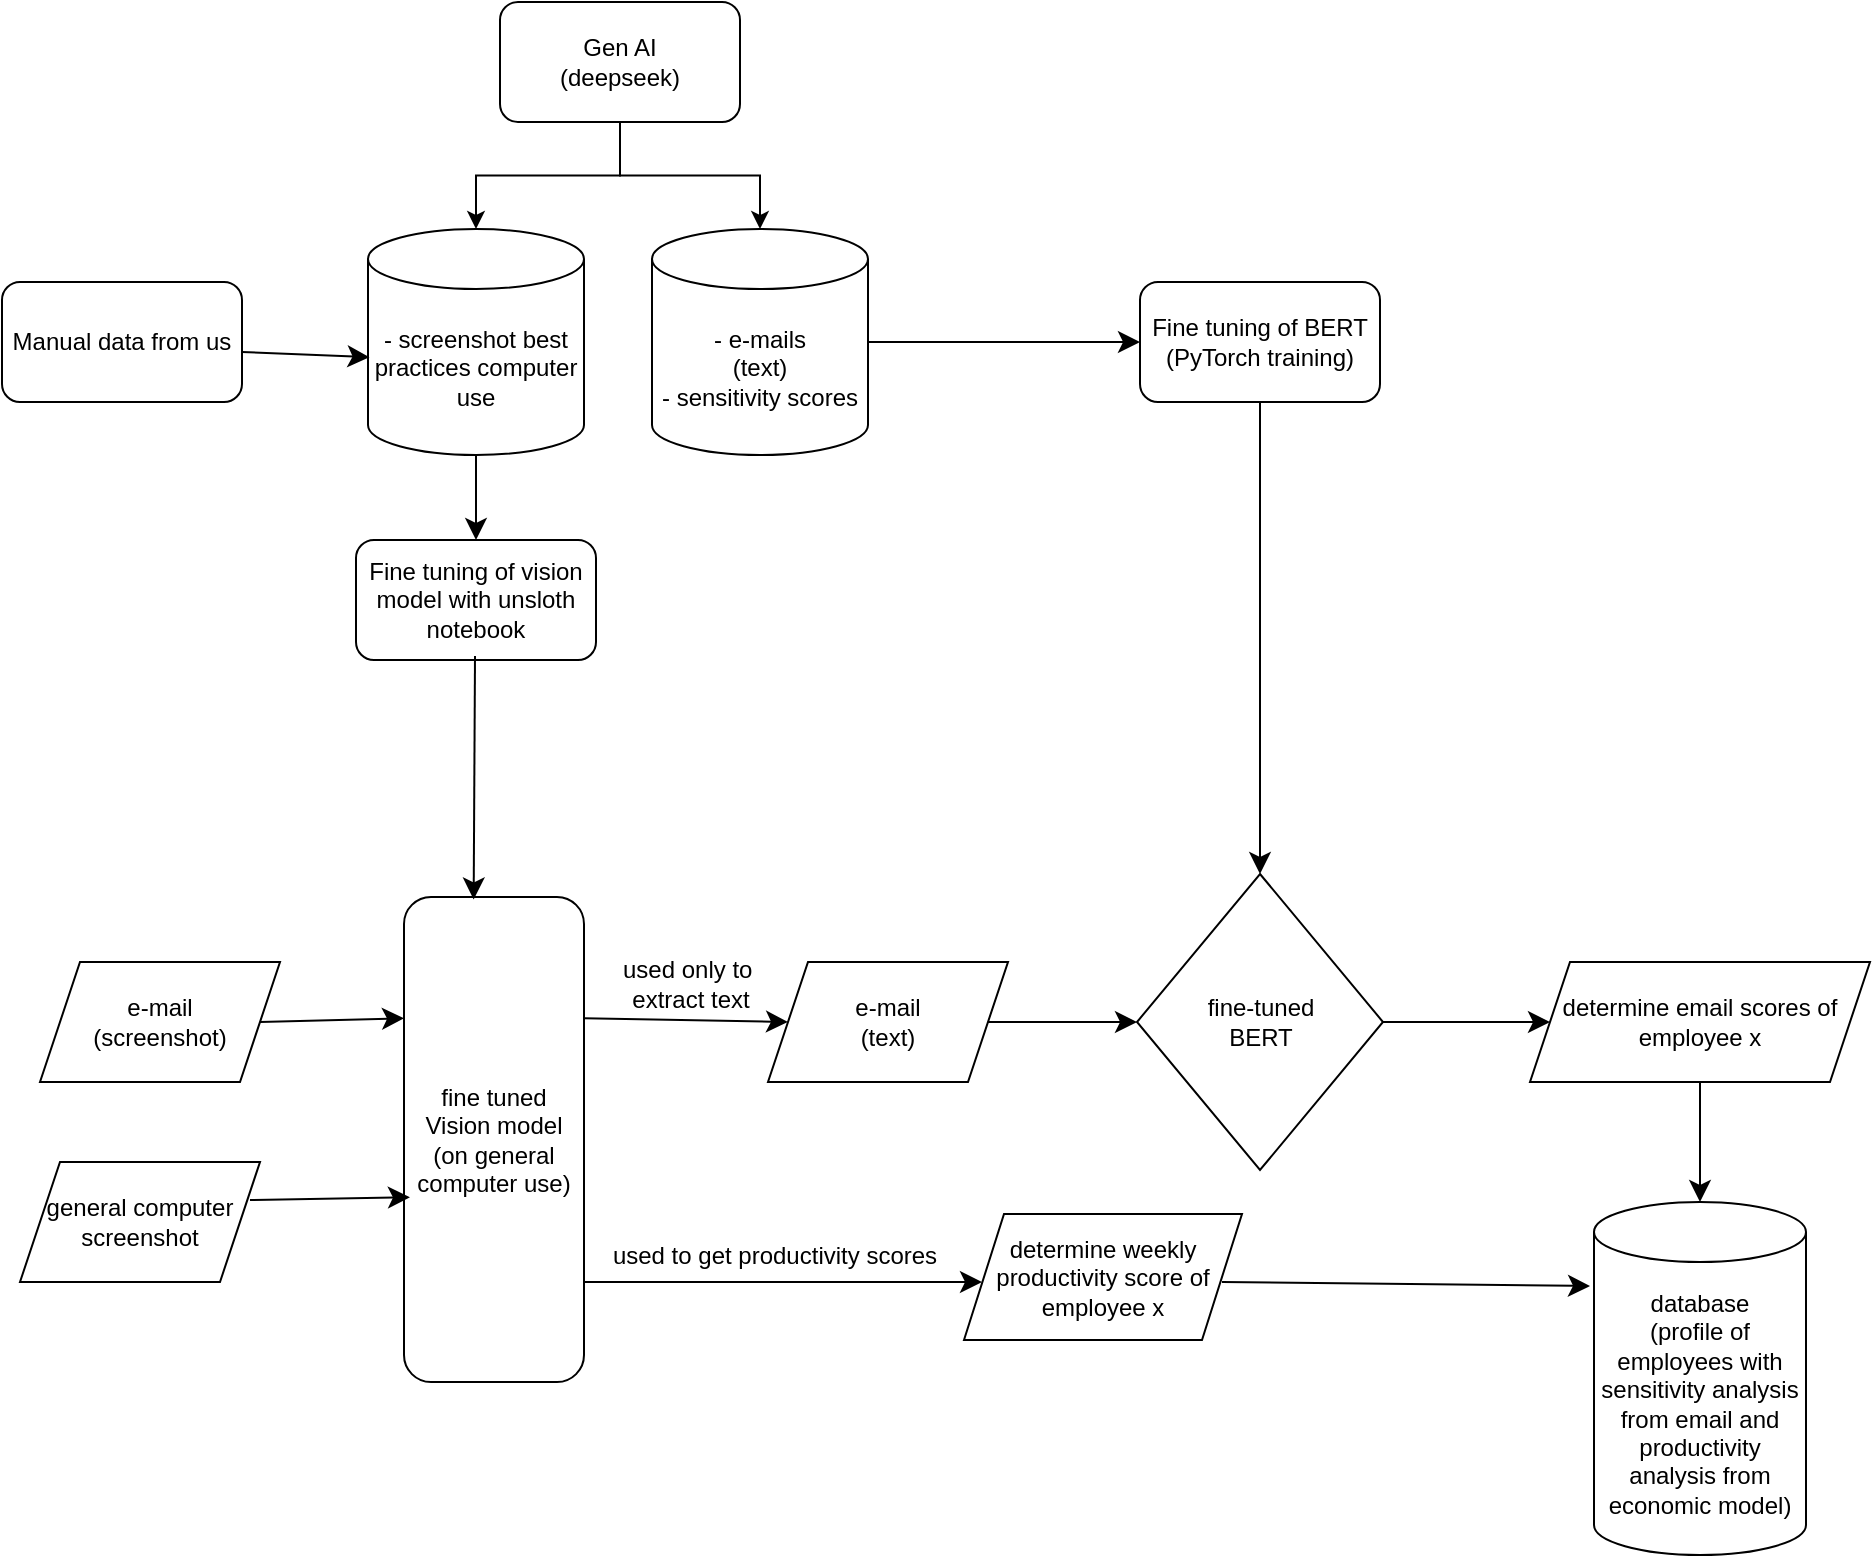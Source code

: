 <mxfile version="26.0.10">
  <diagram name="Page-1" id="Xd_v0qLZILoLZXpPPBsT">
    <mxGraphModel dx="2711" dy="1255" grid="0" gridSize="10" guides="1" tooltips="1" connect="1" arrows="1" fold="1" page="0" pageScale="1" pageWidth="827" pageHeight="1169" math="0" shadow="0">
      <root>
        <mxCell id="0" />
        <mxCell id="1" parent="0" />
        <mxCell id="SDC2UrADh2dyTHGClG3e-12" style="edgeStyle=orthogonalEdgeStyle;rounded=0;orthogonalLoop=1;jettySize=auto;html=1;exitX=0.5;exitY=1;exitDx=0;exitDy=0;" edge="1" parent="1" source="dn49l2DXKdN8Z0686AND-2" target="SDC2UrADh2dyTHGClG3e-10">
          <mxGeometry relative="1" as="geometry" />
        </mxCell>
        <mxCell id="SDC2UrADh2dyTHGClG3e-13" style="edgeStyle=orthogonalEdgeStyle;rounded=0;orthogonalLoop=1;jettySize=auto;html=1;exitX=0.5;exitY=1;exitDx=0;exitDy=0;" edge="1" parent="1" source="dn49l2DXKdN8Z0686AND-2" target="dn49l2DXKdN8Z0686AND-4">
          <mxGeometry relative="1" as="geometry" />
        </mxCell>
        <mxCell id="dn49l2DXKdN8Z0686AND-2" value="Gen AI&lt;br&gt;(deepseek)" style="rounded=1;whiteSpace=wrap;html=1;" parent="1" vertex="1">
          <mxGeometry x="-116" y="-118" width="120" height="60" as="geometry" />
        </mxCell>
        <mxCell id="dn49l2DXKdN8Z0686AND-4" value="&lt;div&gt;- e-mails&lt;/div&gt;&lt;div&gt;(text)&lt;/div&gt;&lt;div&gt;- sensitivity scores&lt;/div&gt;" style="shape=cylinder3;whiteSpace=wrap;html=1;boundedLbl=1;backgroundOutline=1;size=15;" parent="1" vertex="1">
          <mxGeometry x="-40" y="-4.5" width="108" height="113" as="geometry" />
        </mxCell>
        <mxCell id="dn49l2DXKdN8Z0686AND-11" value="Fine tuning of BERT&lt;br&gt;(PyTorch training)" style="rounded=1;whiteSpace=wrap;html=1;" parent="1" vertex="1">
          <mxGeometry x="204" y="22" width="120" height="60" as="geometry" />
        </mxCell>
        <mxCell id="dn49l2DXKdN8Z0686AND-12" value="" style="endArrow=classic;html=1;rounded=0;fontSize=12;startSize=8;endSize=8;curved=1;exitX=1;exitY=0.5;exitDx=0;exitDy=0;exitPerimeter=0;entryX=0;entryY=0.5;entryDx=0;entryDy=0;" parent="1" source="dn49l2DXKdN8Z0686AND-4" target="dn49l2DXKdN8Z0686AND-11" edge="1">
          <mxGeometry width="50" height="50" relative="1" as="geometry">
            <mxPoint x="175" y="224" as="sourcePoint" />
            <mxPoint x="225" y="174" as="targetPoint" />
          </mxGeometry>
        </mxCell>
        <mxCell id="dn49l2DXKdN8Z0686AND-13" value="e-mail&lt;br&gt;(text)" style="shape=parallelogram;perimeter=parallelogramPerimeter;whiteSpace=wrap;html=1;fixedSize=1;" parent="1" vertex="1">
          <mxGeometry x="18" y="362" width="120" height="60" as="geometry" />
        </mxCell>
        <mxCell id="dn49l2DXKdN8Z0686AND-14" value="" style="endArrow=classic;html=1;rounded=0;fontSize=12;startSize=8;endSize=8;curved=1;exitX=1;exitY=0.5;exitDx=0;exitDy=0;entryX=0;entryY=0.5;entryDx=0;entryDy=0;" parent="1" source="dn49l2DXKdN8Z0686AND-13" target="dn49l2DXKdN8Z0686AND-19" edge="1">
          <mxGeometry width="50" height="50" relative="1" as="geometry">
            <mxPoint x="466" y="411.5" as="sourcePoint" />
            <mxPoint x="472" y="415" as="targetPoint" />
          </mxGeometry>
        </mxCell>
        <mxCell id="dn49l2DXKdN8Z0686AND-17" value="&lt;div&gt;database&lt;/div&gt;&lt;div&gt;(profile of employees with sensitivity analysis from email and productivity analysis from economic model)&lt;br&gt;&lt;/div&gt;" style="shape=cylinder3;whiteSpace=wrap;html=1;boundedLbl=1;backgroundOutline=1;size=15;" parent="1" vertex="1">
          <mxGeometry x="431" y="482" width="106" height="176.5" as="geometry" />
        </mxCell>
        <mxCell id="dn49l2DXKdN8Z0686AND-18" value="" style="endArrow=classic;html=1;rounded=0;fontSize=12;startSize=8;endSize=8;curved=1;exitX=0.5;exitY=1;exitDx=0;exitDy=0;entryX=0.5;entryY=0;entryDx=0;entryDy=0;entryPerimeter=0;" parent="1" source="dn49l2DXKdN8Z0686AND-21" target="dn49l2DXKdN8Z0686AND-17" edge="1">
          <mxGeometry width="50" height="50" relative="1" as="geometry">
            <mxPoint x="484" y="288.5" as="sourcePoint" />
            <mxPoint x="534" y="238.5" as="targetPoint" />
          </mxGeometry>
        </mxCell>
        <mxCell id="dn49l2DXKdN8Z0686AND-19" value="&lt;div&gt;fine-tuned&lt;/div&gt;&lt;div&gt;BERT&lt;/div&gt;" style="rhombus;whiteSpace=wrap;html=1;" parent="1" vertex="1">
          <mxGeometry x="202.5" y="318" width="123" height="148" as="geometry" />
        </mxCell>
        <mxCell id="dn49l2DXKdN8Z0686AND-20" value="" style="endArrow=classic;html=1;rounded=0;fontSize=12;startSize=8;endSize=8;curved=1;exitX=0.5;exitY=1;exitDx=0;exitDy=0;entryX=0.5;entryY=0;entryDx=0;entryDy=0;" parent="1" source="dn49l2DXKdN8Z0686AND-11" target="dn49l2DXKdN8Z0686AND-19" edge="1">
          <mxGeometry width="50" height="50" relative="1" as="geometry">
            <mxPoint x="175" y="224" as="sourcePoint" />
            <mxPoint x="225" y="174" as="targetPoint" />
          </mxGeometry>
        </mxCell>
        <mxCell id="dn49l2DXKdN8Z0686AND-21" value="&lt;div&gt;determine email scores of employee x&lt;/div&gt;" style="shape=parallelogram;perimeter=parallelogramPerimeter;whiteSpace=wrap;html=1;fixedSize=1;" parent="1" vertex="1">
          <mxGeometry x="399" y="362" width="170" height="60" as="geometry" />
        </mxCell>
        <mxCell id="dn49l2DXKdN8Z0686AND-22" value="" style="endArrow=classic;html=1;rounded=0;fontSize=12;startSize=8;endSize=8;curved=1;exitX=1;exitY=0.5;exitDx=0;exitDy=0;entryX=0;entryY=0.5;entryDx=0;entryDy=0;" parent="1" source="dn49l2DXKdN8Z0686AND-19" target="dn49l2DXKdN8Z0686AND-21" edge="1">
          <mxGeometry width="50" height="50" relative="1" as="geometry">
            <mxPoint x="175" y="224" as="sourcePoint" />
            <mxPoint x="225" y="174" as="targetPoint" />
          </mxGeometry>
        </mxCell>
        <mxCell id="dn49l2DXKdN8Z0686AND-23" value="e-mail&lt;br&gt;(screenshot)" style="shape=parallelogram;perimeter=parallelogramPerimeter;whiteSpace=wrap;html=1;fixedSize=1;" parent="1" vertex="1">
          <mxGeometry x="-346" y="362" width="120" height="60" as="geometry" />
        </mxCell>
        <mxCell id="dn49l2DXKdN8Z0686AND-24" value="" style="endArrow=classic;html=1;rounded=0;fontSize=12;startSize=8;endSize=8;curved=1;exitX=1;exitY=0.5;exitDx=0;exitDy=0;entryX=0;entryY=0.25;entryDx=0;entryDy=0;" parent="1" source="dn49l2DXKdN8Z0686AND-23" target="dn49l2DXKdN8Z0686AND-25" edge="1">
          <mxGeometry width="50" height="50" relative="1" as="geometry">
            <mxPoint x="165" y="337" as="sourcePoint" />
            <mxPoint x="-187" y="426" as="targetPoint" />
          </mxGeometry>
        </mxCell>
        <mxCell id="dn49l2DXKdN8Z0686AND-25" value="&lt;span style=&quot;background-color: transparent; color: light-dark(rgb(0, 0, 0), rgb(255, 255, 255));&quot;&gt;fine tuned Vision model&lt;/span&gt;&lt;div&gt;&lt;span style=&quot;background-color: transparent; color: light-dark(rgb(0, 0, 0), rgb(255, 255, 255));&quot;&gt;(on general computer use)&lt;/span&gt;&lt;/div&gt;" style="rounded=1;whiteSpace=wrap;html=1;" parent="1" vertex="1">
          <mxGeometry x="-164" y="329.5" width="90" height="242.5" as="geometry" />
        </mxCell>
        <mxCell id="dn49l2DXKdN8Z0686AND-26" value="" style="endArrow=classic;html=1;rounded=0;fontSize=12;startSize=8;endSize=8;curved=1;exitX=1;exitY=0.25;exitDx=0;exitDy=0;entryX=0;entryY=0.5;entryDx=0;entryDy=0;" parent="1" source="dn49l2DXKdN8Z0686AND-25" target="dn49l2DXKdN8Z0686AND-13" edge="1">
          <mxGeometry width="50" height="50" relative="1" as="geometry">
            <mxPoint x="149" y="266" as="sourcePoint" />
            <mxPoint x="195" y="218" as="targetPoint" />
          </mxGeometry>
        </mxCell>
        <mxCell id="SDC2UrADh2dyTHGClG3e-1" value="general computer&lt;div&gt;screenshot&lt;/div&gt;" style="shape=parallelogram;perimeter=parallelogramPerimeter;whiteSpace=wrap;html=1;fixedSize=1;" vertex="1" parent="1">
          <mxGeometry x="-356" y="462" width="120" height="60" as="geometry" />
        </mxCell>
        <mxCell id="SDC2UrADh2dyTHGClG3e-2" value="" style="endArrow=classic;html=1;rounded=0;fontSize=12;startSize=8;endSize=8;curved=1;exitX=1;exitY=0.5;exitDx=0;exitDy=0;entryX=0.033;entryY=0.619;entryDx=0;entryDy=0;entryPerimeter=0;" edge="1" parent="1" target="dn49l2DXKdN8Z0686AND-25">
          <mxGeometry width="50" height="50" relative="1" as="geometry">
            <mxPoint x="-241" y="481" as="sourcePoint" />
            <mxPoint x="-169" y="479" as="targetPoint" />
          </mxGeometry>
        </mxCell>
        <mxCell id="SDC2UrADh2dyTHGClG3e-4" value="" style="endArrow=classic;html=1;rounded=0;fontSize=12;startSize=8;endSize=8;curved=1;exitX=1;exitY=0.25;exitDx=0;exitDy=0;" edge="1" parent="1">
          <mxGeometry width="50" height="50" relative="1" as="geometry">
            <mxPoint x="-74" y="522" as="sourcePoint" />
            <mxPoint x="125" y="522" as="targetPoint" />
          </mxGeometry>
        </mxCell>
        <mxCell id="SDC2UrADh2dyTHGClG3e-5" value="&lt;div&gt;determine weekly productivity score of employee x&lt;/div&gt;" style="shape=parallelogram;perimeter=parallelogramPerimeter;whiteSpace=wrap;html=1;fixedSize=1;" vertex="1" parent="1">
          <mxGeometry x="116" y="488" width="139" height="63" as="geometry" />
        </mxCell>
        <mxCell id="SDC2UrADh2dyTHGClG3e-6" value="" style="endArrow=classic;html=1;rounded=0;fontSize=12;startSize=8;endSize=8;curved=1;exitX=1;exitY=0.25;exitDx=0;exitDy=0;" edge="1" parent="1">
          <mxGeometry width="50" height="50" relative="1" as="geometry">
            <mxPoint x="245" y="522" as="sourcePoint" />
            <mxPoint x="429" y="524" as="targetPoint" />
          </mxGeometry>
        </mxCell>
        <mxCell id="SDC2UrADh2dyTHGClG3e-7" value="used only to&amp;nbsp;&lt;div&gt;extract text&lt;/div&gt;" style="text;html=1;align=center;verticalAlign=middle;resizable=0;points=[];autosize=1;strokeColor=none;fillColor=none;" vertex="1" parent="1">
          <mxGeometry x="-64" y="352" width="86" height="41" as="geometry" />
        </mxCell>
        <mxCell id="SDC2UrADh2dyTHGClG3e-8" value="used to get productivity scores" style="text;html=1;align=center;verticalAlign=middle;resizable=0;points=[];autosize=1;strokeColor=none;fillColor=none;" vertex="1" parent="1">
          <mxGeometry x="-69" y="496" width="180" height="26" as="geometry" />
        </mxCell>
        <mxCell id="SDC2UrADh2dyTHGClG3e-10" value="&lt;div&gt;- screenshot best practices computer use&lt;/div&gt;" style="shape=cylinder3;whiteSpace=wrap;html=1;boundedLbl=1;backgroundOutline=1;size=15;" vertex="1" parent="1">
          <mxGeometry x="-182" y="-4.5" width="108" height="113" as="geometry" />
        </mxCell>
        <mxCell id="SDC2UrADh2dyTHGClG3e-14" value="Manual data from us" style="rounded=1;whiteSpace=wrap;html=1;" vertex="1" parent="1">
          <mxGeometry x="-365" y="22" width="120" height="60" as="geometry" />
        </mxCell>
        <mxCell id="SDC2UrADh2dyTHGClG3e-15" value="" style="endArrow=classic;html=1;rounded=0;fontSize=12;startSize=8;endSize=8;curved=1;exitX=1;exitY=0.5;exitDx=0;exitDy=0;exitPerimeter=0;entryX=0.007;entryY=0.567;entryDx=0;entryDy=0;entryPerimeter=0;" edge="1" parent="1" target="SDC2UrADh2dyTHGClG3e-10">
          <mxGeometry width="50" height="50" relative="1" as="geometry">
            <mxPoint x="-245" y="57" as="sourcePoint" />
            <mxPoint x="-109" y="57" as="targetPoint" />
          </mxGeometry>
        </mxCell>
        <mxCell id="SDC2UrADh2dyTHGClG3e-16" value="Fine tuning of vision model with unsloth notebook" style="rounded=1;whiteSpace=wrap;html=1;" vertex="1" parent="1">
          <mxGeometry x="-188" y="151" width="120" height="60" as="geometry" />
        </mxCell>
        <mxCell id="SDC2UrADh2dyTHGClG3e-17" value="" style="endArrow=classic;html=1;rounded=0;fontSize=12;startSize=8;endSize=8;curved=1;exitX=0.5;exitY=1;exitDx=0;exitDy=0;exitPerimeter=0;entryX=0.5;entryY=0;entryDx=0;entryDy=0;" edge="1" parent="1" source="SDC2UrADh2dyTHGClG3e-10" target="SDC2UrADh2dyTHGClG3e-16">
          <mxGeometry width="50" height="50" relative="1" as="geometry">
            <mxPoint x="-132" y="108.5" as="sourcePoint" />
            <mxPoint x="-130" y="151" as="targetPoint" />
          </mxGeometry>
        </mxCell>
        <mxCell id="SDC2UrADh2dyTHGClG3e-19" value="" style="endArrow=classic;html=1;rounded=0;fontSize=12;startSize=8;endSize=8;curved=1;exitX=0.5;exitY=1;exitDx=0;exitDy=0;exitPerimeter=0;entryX=0.387;entryY=0.005;entryDx=0;entryDy=0;entryPerimeter=0;" edge="1" parent="1" target="dn49l2DXKdN8Z0686AND-25">
          <mxGeometry width="50" height="50" relative="1" as="geometry">
            <mxPoint x="-128.5" y="209" as="sourcePoint" />
            <mxPoint x="-128.5" y="251" as="targetPoint" />
          </mxGeometry>
        </mxCell>
      </root>
    </mxGraphModel>
  </diagram>
</mxfile>
